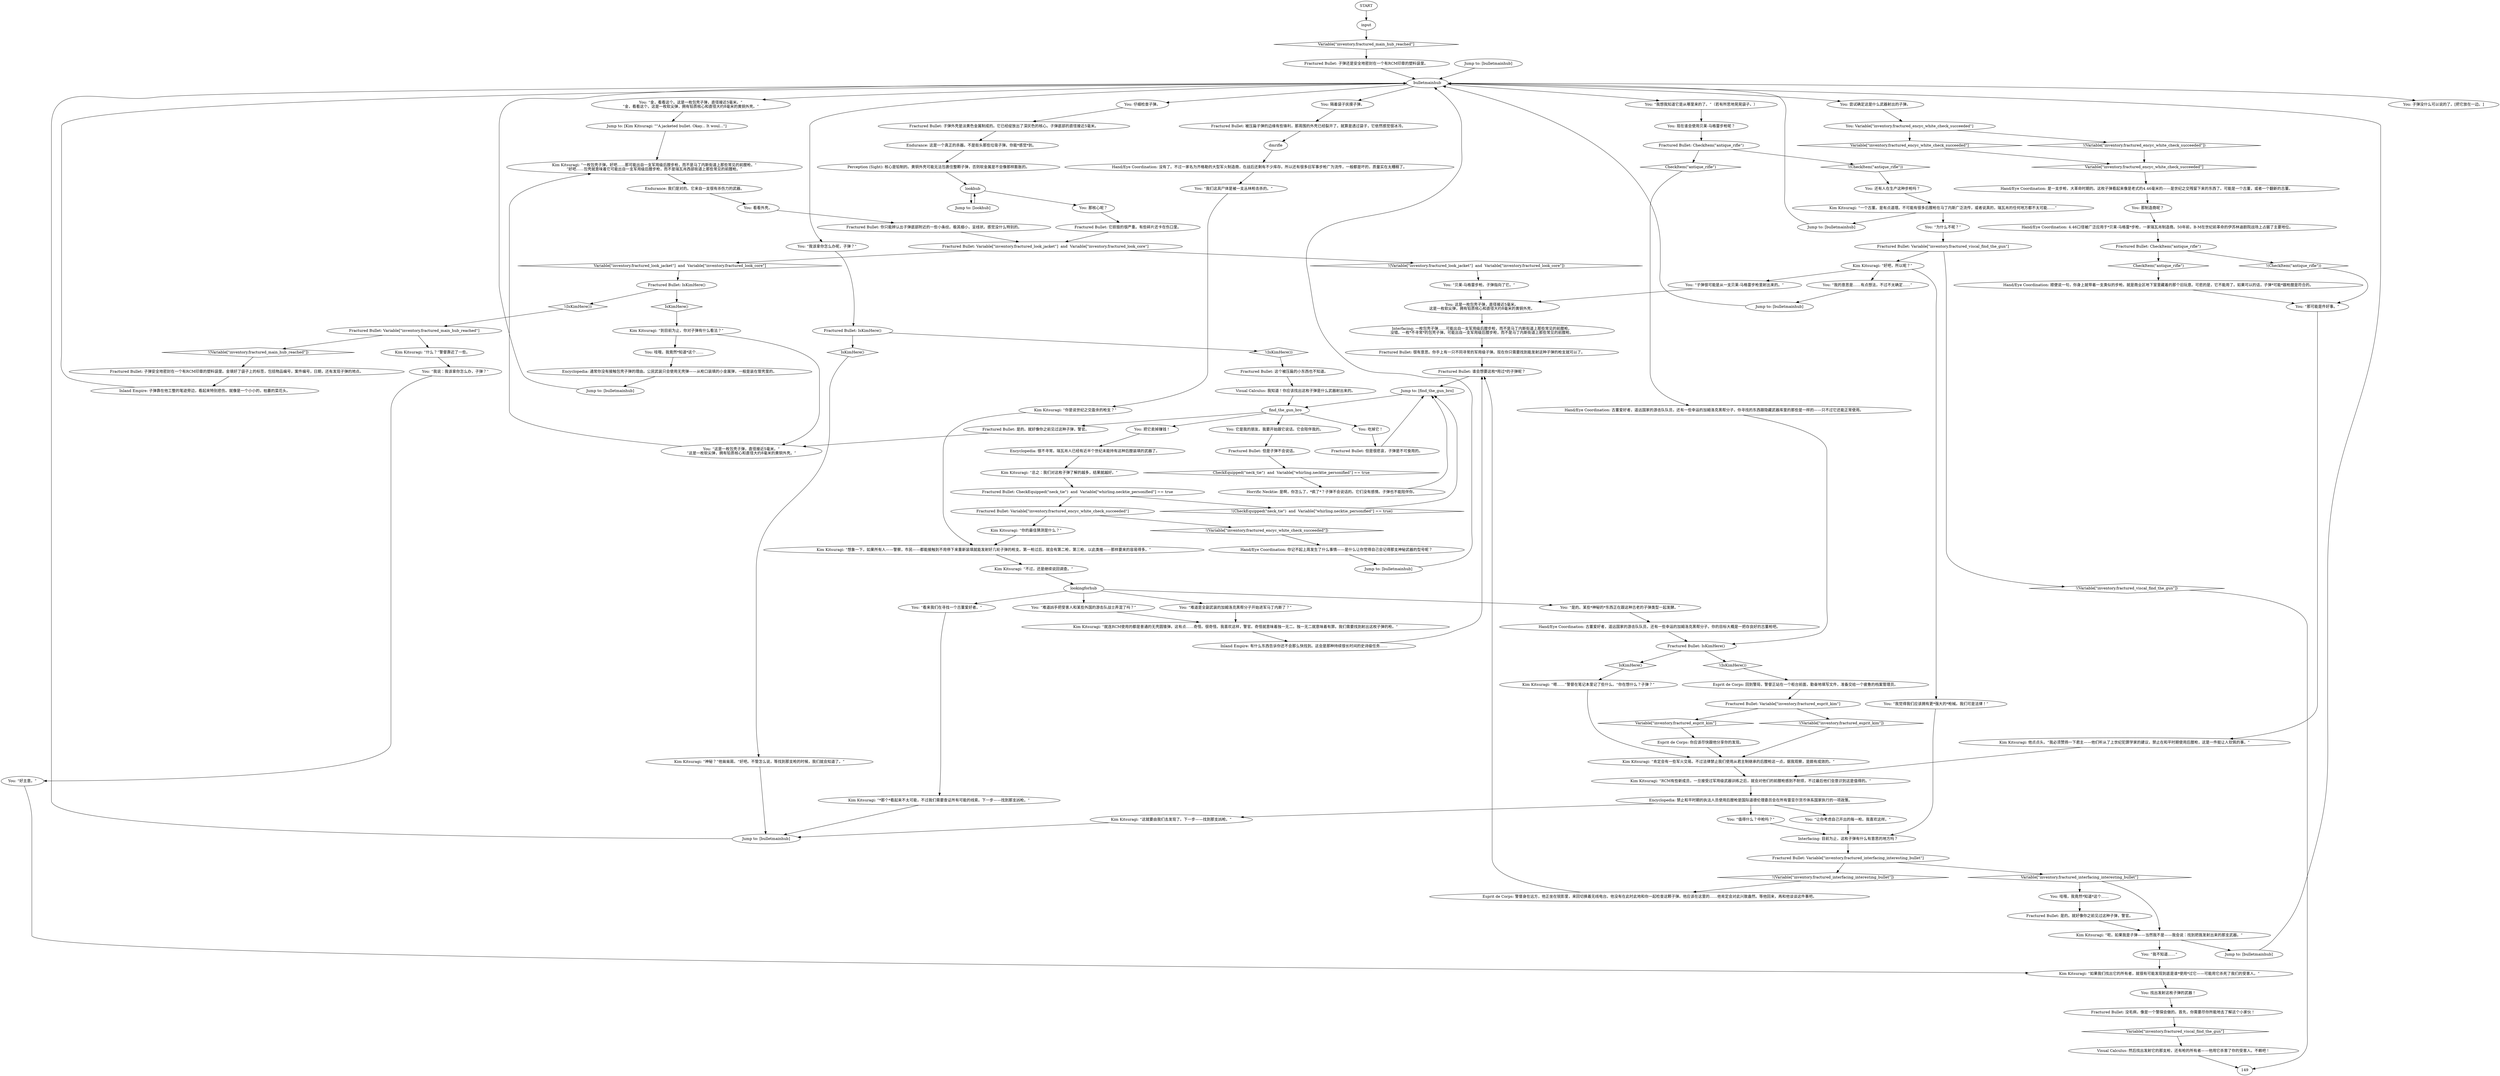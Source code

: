 # INVENTORY / FRACTURED BULLET
# By inspecting the bullet, you can find out that:
#1. The bullet came from a breech-loaded rifle.
#2. The bullet was shot from some distance, so this was probably not a mercy kill (white check.)
#3. The rifle used was a model mass-produced during the revolutionary war, and the surplus rifles/ammo are still a favourite with third-world guerrillas and Jamrock bangers.
# ==================================================
digraph G {
	  0 [label="START"];
	  1 [label="input"];
	  2 [label="You: 哇哦，我竟然*知道*这个……"];
	  3 [label="You: “值得什么？中枪吗？”"];
	  4 [label="Esprit de Corps: 警督身在远方，他正坐在锐影里，来回切换着无线电台。他没有在此时此地和你一起检查这颗子弹。他应该在这里的……他肯定会对此兴致盎然。等他回来，再和他谈谈这件事吧。"];
	  5 [label="Interfacing: 一枚包壳子弹……可能出自一支军用级后膛步枪，而不是马丁内斯街道上那些常见的前膛枪。\n没错。一枚*不寻常*的包壳子弹。可能出自一支军用级后膛步枪，而不是马丁内斯街道上那些常见的前膛枪。"];
	  6 [label="Fractured Bullet: 这个被压扁的小东西也不知道。"];
	  7 [label="Fractured Bullet: 但是子弹不会说话。"];
	  8 [label="Horrific Necktie: 是啊，你怎么了，*疯了*？子弹不会说话的。它们没有感情。子弹也不能陪伴你。"];
	  9 [label="Hand/Eye Coordination: 是一支步枪，大革命时期的。这枚子弹看起来像是老式的4.46毫米的——是世纪之交残留下来的东西了。可能是一个古董，或者一个翻新的古董。"];
	  10 [label="Fractured Bullet: Variable[\"inventory.fractured_look_jacket\"]  and  Variable[\"inventory.fractured_look_core\"]"];
	  11 [label="Variable[\"inventory.fractured_look_jacket\"]  and  Variable[\"inventory.fractured_look_core\"]", shape=diamond];
	  12 [label="!(Variable[\"inventory.fractured_look_jacket\"]  and  Variable[\"inventory.fractured_look_core\"])", shape=diamond];
	  13 [label="lookhub"];
	  14 [label="You: “让你考虑自己开出的每一枪。我喜欢这样。”"];
	  15 [label="You: “这是一枚包壳子弹，直径接近5毫米。”\n“这是一枚软尖弹，拥有铅质核心和直径大约8毫米的黄铜外壳。”"];
	  16 [label="You: “金，看看这个。这是一枚包壳子弹，直径接近5毫米。”\n“金，看看这个。这是一枚软尖弹，拥有铅质核心和直径大约8毫米的黄铜外壳。”"];
	  17 [label="Endurance: 这是一个真正的杀器。不是街头那些垃圾子弹。你能*感觉*到。"];
	  18 [label="Endurance: 我们是对的。它来自一支很有杀伤力的武器。"];
	  19 [label="Hand/Eye Coordination: 古董爱好者，遥远国家的游击队队员，还有一些幸运的加姆洛克黑帮分子。你寻找的东西跟隐藏武器库里的那些是一样的——只不过它还能正常使用。"];
	  20 [label="Jump to: [bulletmainhub]"];
	  21 [label="You: “难道凶手把受害人和某些外国的游击队战士弄混了吗？”"];
	  22 [label="Kim Kitsuragi: “到目前为止，你对子弹有什么看法？”"];
	  23 [label="You: 吃掉它！"];
	  24 [label="Encyclopedia: 禁止和平时期的执法人员使用后膛枪是国际道德伦理委员会在所有雷亚尔货币体系国家执行的一项政策。"];
	  25 [label="Perception (Sight): 核心是铅制的。黄铜外壳可能无法包裹住整颗子弹，否则软金属是不会像那样膨胀的。"];
	  26 [label="Kim Kitsuragi: “不过，还是继续说回调查。”"];
	  27 [label="Inland Empire: 子弹靠在他工整的笔迹旁边，看起来特别悲伤。就像是一个小小的，枯萎的菜花头。"];
	  28 [label="find_the_gun_bro"];
	  29 [label="You: 它是我的朋友。我要开始跟它说话。它会陪伴我的。"];
	  30 [label="Inland Empire: 有什么东西告诉你还不会那么快找到。这会是那种持续很长时间的史诗级任务……"];
	  31 [label="You: “我想我知道它是从哪里来的了。”（若有所思地晃晃袋子。）"];
	  32 [label="You: 隔着袋子抚摸子弹。"];
	  33 [label="Hand/Eye Coordination: 4.46口径被广泛应用于*贝莱-马格雷*步枪，一家瑞瓦肖制造商。50年前，B-M在世纪前革命的伊苏林迪剧院战场上占据了主要地位。"];
	  34 [label="Fractured Bullet: IsKimHere()"];
	  35 [label="IsKimHere()", shape=diamond];
	  36 [label="!(IsKimHere())", shape=diamond];
	  37 [label="Kim Kitsuragi: “RCM有些新成员，一旦接受过军用级武器训练之后，就会对他们的前膛枪感到不耐烦，不过最后他们会意识到这是值得的。”"];
	  38 [label="lookingforhub"];
	  39 [label="You: “我说：我该拿你怎么办，子弹？”"];
	  40 [label="Fractured Bullet: 但是很悲哀，子弹是不可食用的。"];
	  41 [label="Visual Calculus: 然后找出发射它的那支枪，还有枪的所有者——他用它杀害了你的受害人。不赖吧！"];
	  42 [label="You: 子弹没什么可以说的了。[把它放在一边。]"];
	  43 [label="Fractured Bullet: 你只能辨认出子弹底部附近的一些小条纹。极其细小，呈线状。感觉没什么特别的。"];
	  44 [label="You: “是的。某些*神秘的*东西正在跟这种古老的子弹类型一起发酵。”"];
	  45 [label="Fractured Bullet: 很有意思。你手上有一只不同寻常的军用级子弹。现在你只需要找到能发射这种子弹的枪支就可以了。"];
	  46 [label="Fractured Bullet: 是的。就好像你之前见过这种子弹，警官。"];
	  47 [label="Fractured Bullet: Variable[\"inventory.fractured_esprit_kim\"]"];
	  48 [label="Variable[\"inventory.fractured_esprit_kim\"]", shape=diamond];
	  49 [label="!(Variable[\"inventory.fractured_esprit_kim\"])", shape=diamond];
	  50 [label="Kim Kitsuragi: “*那个*看起来不太可能，不过我们需要查证所有可能的线索。下一步——找到那支凶枪。”"];
	  51 [label="Hand/Eye Coordination: 顺便说一句，你身上就带着一支类似的步枪。就是商业区地下室里藏着的那个旧玩意。可悲的是，它不能用了。如果可以的话，子弹*可能*跟枪膛是符合的。"];
	  52 [label="Fractured Bullet: IsKimHere()"];
	  53 [label="IsKimHere()", shape=diamond];
	  54 [label="!(IsKimHere())", shape=diamond];
	  55 [label="Kim Kitsuragi: “一枚包壳子弹。好吧……那可能出自一支军用级后膛步枪，而不是马丁内斯街道上那些常见的前膛枪。”\n“好吧……包壳就意味着它可能出自一支军用级后膛步枪，而不是瑞瓦肖西部街道上那些常见的前膛枪。”"];
	  56 [label="Fractured Bullet: IsKimHere()"];
	  57 [label="IsKimHere()", shape=diamond];
	  58 [label="!(IsKimHere())", shape=diamond];
	  59 [label="You: “我不知道……”"];
	  60 [label="Fractured Bullet: 它损毁的很严重。有些碎片还卡在伤口里。"];
	  61 [label="Kim Kitsuragi: 他点点头。“我必须赞扬一下君主——他们听从了上世纪犯罪学家的建议，禁止在和平时期使用后膛枪，这是一件挺让人钦佩的事。”"];
	  62 [label="Fractured Bullet: Variable[\"inventory.fractured_interfacing_interesting_bullet\"]"];
	  63 [label="Variable[\"inventory.fractured_interfacing_interesting_bullet\"]", shape=diamond];
	  64 [label="!(Variable[\"inventory.fractured_interfacing_interesting_bullet\"])", shape=diamond];
	  65 [label="Esprit de Corps: 回到警局，警督正站在一个柜台前面，勤奋地填写文件，准备交给一个疲惫的档案管理员。"];
	  66 [label="Kim Kitsuragi: “嗯……”警督在笔记本里记了些什么。“你在想什么？子弹？”"];
	  67 [label="You: “为什么不呢？”"];
	  68 [label="Fractured Bullet: 子弹还是安全地密封在一个有RCM印章的塑料袋里。"];
	  69 [label="Jump to: [find_the_gun_bro]"];
	  70 [label="You: 那制造商呢？"];
	  71 [label="Fractured Bullet: 子弹安全地密封在一个有RCM印章的塑料袋里。金填好了袋子上的标签，包括物品编号，案件编号，日期，还有发现子弹的地点。"];
	  72 [label="Fractured Bullet: 被压扁子弹的边缘有些锋利，那周围的外壳已经裂开了。就算是透过袋子，它依然感觉很冰冷。"];
	  73 [label="Fractured Bullet: 子弹外壳是淡黄色金属制成的。它已经绽放出了深灰色的核心。子弹底部的直径接近5毫米。"];
	  74 [label="Hand/Eye Coordination: 你记不起上周发生了什么事情——是什么让你觉得自己会记得那支神秘武器的型号呢？"];
	  75 [label="Esprit de Corps: 你应该尽快跟他分享你的发现。"];
	  76 [label="You: 那核心呢？"];
	  77 [label="Jump to: [bulletmainhub]"];
	  78 [label="Fractured Bullet: 没毛病，像是一个警探会做的。首先，你需要尽你所能地去了解这个小家伙！"];
	  79 [label="You: 仔细检查子弹。"];
	  80 [label="You: 尝试确定这是什么武器射出的子弹。"];
	  81 [label="You: Variable[\"inventory.fractured_encyc_white_check_succeeded\"]"];
	  82 [label="Variable[\"inventory.fractured_encyc_white_check_succeeded\"]", shape=diamond];
	  83 [label="!(Variable[\"inventory.fractured_encyc_white_check_succeeded\"])", shape=diamond];
	  84 [label="You: “子弹很可能是从一支贝莱-马格雷步枪里射出来的。”"];
	  85 [label="Fractured Bullet: CheckItem(\"antique_rifle\")"];
	  86 [label="CheckItem(\"antique_rifle\")", shape=diamond];
	  87 [label="!(CheckItem(\"antique_rifle\"))", shape=diamond];
	  88 [label="Jump to: [Kim Kitsuragi: \"\"A jacketed bullet. Okay... It woul...\"]"];
	  89 [label="Visual Calculus: 我知道！你应该找出这枚子弹是什么武器射出来的。"];
	  90 [label="You: 把它卖掉赚钱！"];
	  91 [label="bulletmainhub"];
	  92 [label="You: “我的意思是……有点想法，不过不太确定……”"];
	  93 [label="Kim Kitsuragi: “你是说世纪之交盈余的枪支？”"];
	  94 [label="You: “看来我们在寻找一个古董爱好者。”"];
	  95 [label="You: “难道是全副武装的加姆洛克黑帮分子开始进军马丁内斯了？”"];
	  96 [label="You: “我该拿你怎么办呢，子弹？”"];
	  97 [label="Kim Kitsuragi: “如果我们找出它的所有者，就很有可能发现到底是谁*使用*过它——可能用它杀死了我们的受害人。”"];
	  98 [label="Fractured Bullet: CheckItem(\"antique_rifle\")"];
	  99 [label="CheckItem(\"antique_rifle\")", shape=diamond];
	  100 [label="!(CheckItem(\"antique_rifle\"))", shape=diamond];
	  101 [label="You: 哇哦，我竟然*知道*这个……"];
	  102 [label="Jump to: [bulletmainhub]"];
	  103 [label="Kim Kitsuragi: “肯定会有一些军火交易。不过法律禁止我们使用从君主制继承的后膛枪这一点，据我观察，是颇有成效的。”"];
	  104 [label="Fractured Bullet: Variable[\"inventory.fractured_viscal_find_the_gun\"]"];
	  105 [label="Variable[\"inventory.fractured_viscal_find_the_gun\"]", shape=diamond];
	  106 [label="!(Variable[\"inventory.fractured_viscal_find_the_gun\"])", shape=diamond];
	  107 [label="Kim Kitsuragi: “好吧，所以呢？”"];
	  108 [label="You: 现在谁会使用贝莱-马格雷步枪呢？"];
	  109 [label="You: “我们这具尸体是被一支丛林枪击杀的。”"];
	  110 [label="You: “我觉得我们应该拥有更*强大的*枪械。我们可是法律！”"];
	  111 [label="Kim Kitsuragi: “这就要由我们去发现了。下一步——找到那支凶枪。”"];
	  112 [label="Kim Kitsuragi: “就连RCM使用的都是普通的无壳圆锥弹。这有点……奇怪。很奇怪。我喜欢这样，警官。奇怪就意味着独一无二。独一无二就意味着有罪。我们需要找到射出这枚子弹的枪。”"];
	  113 [label="Kim Kitsuragi: “总之：我们对这枚子弹了解的越多，结果就越好。”"];
	  114 [label="You: 找出发射这枚子弹的武器！"];
	  115 [label="Fractured Bullet: 是的。就好像你之前见过这种子弹，警官。"];
	  116 [label="Encyclopedia: 通常你没有接触包壳子弹的理由。公民武装只会使用无壳弹——从枪口装填的小金属弹，一般是装在管壳里的。"];
	  117 [label="dmrifle"];
	  118 [label="You: “那可能是件好事。”"];
	  119 [label="Jump to: [bulletmainhub]"];
	  120 [label="Fractured Bullet: CheckEquipped(\"neck_tie\")  and  Variable[\"whirling.necktie_personified\"] == true"];
	  121 [label="CheckEquipped(\"neck_tie\")  and  Variable[\"whirling.necktie_personified\"] == true", shape=diamond];
	  122 [label="!(CheckEquipped(\"neck_tie\")  and  Variable[\"whirling.necktie_personified\"] == true)", shape=diamond];
	  123 [label="Fractured Bullet: Variable[\"inventory.fractured_encyc_white_check_succeeded\"]"];
	  124 [label="Variable[\"inventory.fractured_encyc_white_check_succeeded\"]", shape=diamond];
	  125 [label="!(Variable[\"inventory.fractured_encyc_white_check_succeeded\"])", shape=diamond];
	  126 [label="Kim Kitsuragi: “你的最佳猜测是什么？”"];
	  127 [label="Jump to: [bulletmainhub]"];
	  128 [label="Fractured Bullet: 谁会想要这枚*用过*的子弹呢？"];
	  129 [label="Encyclopedia: 很不寻常。瑞瓦肖人已经有近半个世纪未能持有这种后膛装填的武器了。"];
	  130 [label="You: 看看外壳。"];
	  131 [label="Jump to: [lookhub]"];
	  132 [label="You: “贝莱-马格雷步枪。子弹指向了它。”"];
	  133 [label="Kim Kitsuragi: “想象一下，如果所有人——警察，市民——都能接触到不用停下来重新装填就能发射好几轮子弹的枪支。第一枪过后，就会有第二枪，第三枪，以此类推——那样要来的容易得多。”"];
	  134 [label="Interfacing: 目前为止，这枚子弹有什么有意思的地方吗？"];
	  135 [label="Fractured Bullet: Variable[\"inventory.fractured_main_hub_reached\"]"];
	  136 [label="Variable[\"inventory.fractured_main_hub_reached\"]", shape=diamond];
	  137 [label="!(Variable[\"inventory.fractured_main_hub_reached\"])", shape=diamond];
	  138 [label="Kim Kitsuragi: “什么？”警督靠近了一些。"];
	  139 [label="Kim Kitsuragi: “神秘？”他耸耸肩。“好吧。不管怎么说，等找到那支枪的时候，我们就会知道了。”"];
	  140 [label="Hand/Eye Coordination: 古董爱好者，遥远国家的游击队队员，还有一些幸运的加姆洛克黑帮分子。你的目标大概是一把存良好的古董枪吧。"];
	  141 [label="You: 还有人在生产这种步枪吗？"];
	  142 [label="Hand/Eye Coordination: 没有了。不过一家名为齐格勒的大型军火制造商，在战后还剩有不少库存。所以还有很多旧军事步枪广为流传，一般都是坏的，质量实在太糟糕了。"];
	  143 [label="Kim Kitsuragi: “一个古董。是有点道理。不可能有很多后膛枪在马丁内斯广泛流传，或者说真的，瑞瓦肖的任何地方都不太可能……”"];
	  144 [label="You: 这是一枚包壳子弹，直径接近5毫米。\n这是一枚软尖弹，拥有铅质核心和直径大约8毫米的黄铜外壳。"];
	  145 [label="Kim Kitsuragi: “呃，如果我是子弹——当然我不是——我会说：找到把我发射出来的那支武器。”"];
	  146 [label="You: “好主意。”"];
	  147 [label="Jump to: [bulletmainhub]"];
	  148 [label="Jump to: [bulletmainhub]"];
	  0 -> 1
	  1 -> 136
	  2 -> 116
	  3 -> 134
	  4 -> 128
	  5 -> 45
	  6 -> 89
	  7 -> 121
	  8 -> 69
	  9 -> 70
	  10 -> 11
	  10 -> 12
	  11 -> 52
	  12 -> 132
	  13 -> 131
	  13 -> 76
	  14 -> 134
	  15 -> 55
	  16 -> 88
	  17 -> 25
	  18 -> 130
	  19 -> 34
	  20 -> 91
	  21 -> 112
	  22 -> 2
	  22 -> 15
	  23 -> 40
	  24 -> 3
	  24 -> 14
	  24 -> 111
	  25 -> 13
	  26 -> 38
	  27 -> 91
	  28 -> 90
	  28 -> 115
	  28 -> 29
	  28 -> 23
	  29 -> 7
	  30 -> 128
	  31 -> 108
	  32 -> 72
	  33 -> 85
	  34 -> 35
	  34 -> 36
	  35 -> 66
	  36 -> 65
	  37 -> 24
	  38 -> 44
	  38 -> 21
	  38 -> 94
	  38 -> 95
	  39 -> 146
	  40 -> 69
	  41 -> 149
	  43 -> 10
	  44 -> 140
	  45 -> 128
	  46 -> 145
	  47 -> 48
	  47 -> 49
	  48 -> 75
	  49 -> 103
	  50 -> 77
	  51 -> 118
	  52 -> 53
	  52 -> 54
	  53 -> 22
	  54 -> 135
	  55 -> 18
	  56 -> 57
	  56 -> 58
	  57 -> 139
	  58 -> 6
	  59 -> 97
	  60 -> 10
	  61 -> 37
	  62 -> 64
	  62 -> 63
	  63 -> 145
	  63 -> 101
	  64 -> 4
	  65 -> 47
	  66 -> 103
	  67 -> 104
	  68 -> 91
	  69 -> 28
	  70 -> 33
	  71 -> 27
	  72 -> 117
	  73 -> 17
	  74 -> 148
	  75 -> 103
	  76 -> 60
	  77 -> 91
	  78 -> 105
	  79 -> 73
	  80 -> 81
	  81 -> 82
	  81 -> 83
	  82 -> 124
	  83 -> 124
	  84 -> 144
	  85 -> 86
	  85 -> 87
	  86 -> 51
	  87 -> 118
	  88 -> 55
	  89 -> 28
	  90 -> 129
	  91 -> 96
	  91 -> 32
	  91 -> 42
	  91 -> 79
	  91 -> 16
	  91 -> 80
	  91 -> 31
	  92 -> 127
	  93 -> 133
	  94 -> 50
	  95 -> 112
	  96 -> 56
	  97 -> 114
	  98 -> 99
	  98 -> 100
	  99 -> 19
	  100 -> 141
	  101 -> 46
	  102 -> 91
	  103 -> 37
	  104 -> 106
	  104 -> 107
	  105 -> 41
	  106 -> 149
	  107 -> 84
	  107 -> 110
	  107 -> 92
	  108 -> 98
	  109 -> 93
	  110 -> 134
	  111 -> 77
	  112 -> 30
	  113 -> 120
	  114 -> 78
	  115 -> 15
	  116 -> 20
	  117 -> 142
	  118 -> 61
	  119 -> 91
	  120 -> 122
	  120 -> 123
	  121 -> 8
	  122 -> 69
	  123 -> 125
	  123 -> 126
	  124 -> 9
	  125 -> 74
	  126 -> 133
	  127 -> 91
	  128 -> 69
	  129 -> 113
	  130 -> 43
	  131 -> 13
	  132 -> 144
	  133 -> 26
	  134 -> 62
	  135 -> 137
	  135 -> 138
	  136 -> 68
	  137 -> 71
	  138 -> 39
	  139 -> 77
	  140 -> 34
	  141 -> 143
	  142 -> 109
	  143 -> 67
	  143 -> 119
	  144 -> 5
	  145 -> 59
	  145 -> 147
	  146 -> 97
	  147 -> 91
	  148 -> 91
}

